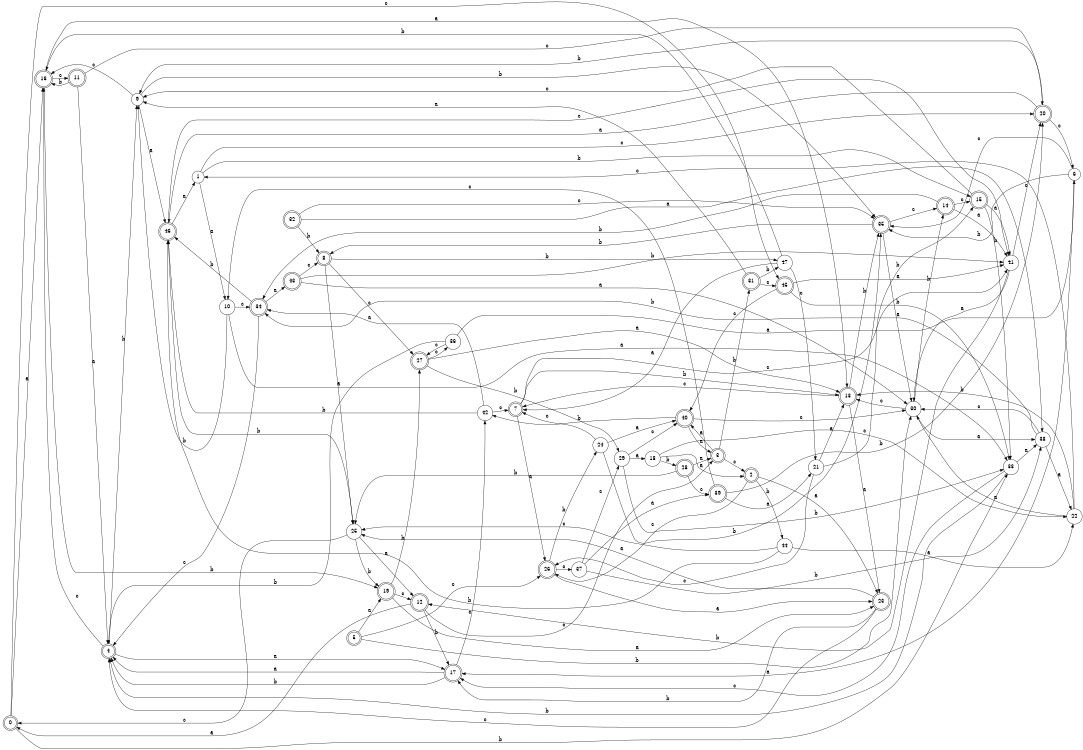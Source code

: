 digraph n39_6 {
__start0 [label="" shape="none"];

rankdir=LR;
size="8,5";

s0 [style="rounded,filled", color="black", fillcolor="white" shape="doublecircle", label="0"];
s1 [style="filled", color="black", fillcolor="white" shape="circle", label="1"];
s2 [style="rounded,filled", color="black", fillcolor="white" shape="doublecircle", label="2"];
s3 [style="rounded,filled", color="black", fillcolor="white" shape="doublecircle", label="3"];
s4 [style="rounded,filled", color="black", fillcolor="white" shape="doublecircle", label="4"];
s5 [style="rounded,filled", color="black", fillcolor="white" shape="doublecircle", label="5"];
s6 [style="filled", color="black", fillcolor="white" shape="circle", label="6"];
s7 [style="rounded,filled", color="black", fillcolor="white" shape="doublecircle", label="7"];
s8 [style="rounded,filled", color="black", fillcolor="white" shape="doublecircle", label="8"];
s9 [style="filled", color="black", fillcolor="white" shape="circle", label="9"];
s10 [style="filled", color="black", fillcolor="white" shape="circle", label="10"];
s11 [style="rounded,filled", color="black", fillcolor="white" shape="doublecircle", label="11"];
s12 [style="rounded,filled", color="black", fillcolor="white" shape="doublecircle", label="12"];
s13 [style="rounded,filled", color="black", fillcolor="white" shape="doublecircle", label="13"];
s14 [style="rounded,filled", color="black", fillcolor="white" shape="doublecircle", label="14"];
s15 [style="rounded,filled", color="black", fillcolor="white" shape="doublecircle", label="15"];
s16 [style="rounded,filled", color="black", fillcolor="white" shape="doublecircle", label="16"];
s17 [style="rounded,filled", color="black", fillcolor="white" shape="doublecircle", label="17"];
s18 [style="filled", color="black", fillcolor="white" shape="circle", label="18"];
s19 [style="rounded,filled", color="black", fillcolor="white" shape="doublecircle", label="19"];
s20 [style="rounded,filled", color="black", fillcolor="white" shape="doublecircle", label="20"];
s21 [style="filled", color="black", fillcolor="white" shape="circle", label="21"];
s22 [style="filled", color="black", fillcolor="white" shape="circle", label="22"];
s23 [style="rounded,filled", color="black", fillcolor="white" shape="doublecircle", label="23"];
s24 [style="filled", color="black", fillcolor="white" shape="circle", label="24"];
s25 [style="filled", color="black", fillcolor="white" shape="circle", label="25"];
s26 [style="rounded,filled", color="black", fillcolor="white" shape="doublecircle", label="26"];
s27 [style="rounded,filled", color="black", fillcolor="white" shape="doublecircle", label="27"];
s28 [style="rounded,filled", color="black", fillcolor="white" shape="doublecircle", label="28"];
s29 [style="filled", color="black", fillcolor="white" shape="circle", label="29"];
s30 [style="filled", color="black", fillcolor="white" shape="circle", label="30"];
s31 [style="rounded,filled", color="black", fillcolor="white" shape="doublecircle", label="31"];
s32 [style="rounded,filled", color="black", fillcolor="white" shape="doublecircle", label="32"];
s33 [style="filled", color="black", fillcolor="white" shape="circle", label="33"];
s34 [style="rounded,filled", color="black", fillcolor="white" shape="doublecircle", label="34"];
s35 [style="rounded,filled", color="black", fillcolor="white" shape="doublecircle", label="35"];
s36 [style="filled", color="black", fillcolor="white" shape="circle", label="36"];
s37 [style="filled", color="black", fillcolor="white" shape="circle", label="37"];
s38 [style="filled", color="black", fillcolor="white" shape="circle", label="38"];
s39 [style="rounded,filled", color="black", fillcolor="white" shape="doublecircle", label="39"];
s40 [style="rounded,filled", color="black", fillcolor="white" shape="doublecircle", label="40"];
s41 [style="filled", color="black", fillcolor="white" shape="circle", label="41"];
s42 [style="filled", color="black", fillcolor="white" shape="circle", label="42"];
s43 [style="rounded,filled", color="black", fillcolor="white" shape="doublecircle", label="43"];
s44 [style="filled", color="black", fillcolor="white" shape="circle", label="44"];
s45 [style="rounded,filled", color="black", fillcolor="white" shape="doublecircle", label="45"];
s46 [style="rounded,filled", color="black", fillcolor="white" shape="doublecircle", label="46"];
s47 [style="filled", color="black", fillcolor="white" shape="circle", label="47"];
s0 -> s16 [label="a"];
s0 -> s33 [label="b"];
s0 -> s45 [label="c"];
s1 -> s10 [label="a"];
s1 -> s15 [label="b"];
s1 -> s20 [label="c"];
s2 -> s23 [label="a"];
s2 -> s44 [label="b"];
s2 -> s26 [label="c"];
s3 -> s40 [label="a"];
s3 -> s31 [label="b"];
s3 -> s2 [label="c"];
s4 -> s17 [label="a"];
s4 -> s9 [label="b"];
s4 -> s16 [label="c"];
s5 -> s19 [label="a"];
s5 -> s30 [label="b"];
s5 -> s26 [label="c"];
s6 -> s17 [label="a"];
s6 -> s35 [label="b"];
s6 -> s35 [label="c"];
s7 -> s26 [label="a"];
s7 -> s13 [label="b"];
s7 -> s41 [label="c"];
s8 -> s25 [label="a"];
s8 -> s47 [label="b"];
s8 -> s27 [label="c"];
s9 -> s46 [label="a"];
s9 -> s35 [label="b"];
s9 -> s16 [label="c"];
s10 -> s33 [label="a"];
s10 -> s9 [label="b"];
s10 -> s34 [label="c"];
s11 -> s4 [label="a"];
s11 -> s16 [label="b"];
s11 -> s20 [label="c"];
s12 -> s0 [label="a"];
s12 -> s17 [label="b"];
s12 -> s3 [label="c"];
s13 -> s23 [label="a"];
s13 -> s35 [label="b"];
s13 -> s7 [label="c"];
s14 -> s41 [label="a"];
s14 -> s34 [label="b"];
s14 -> s15 [label="c"];
s15 -> s41 [label="a"];
s15 -> s33 [label="b"];
s15 -> s9 [label="c"];
s16 -> s13 [label="a"];
s16 -> s19 [label="b"];
s16 -> s11 [label="c"];
s17 -> s4 [label="a"];
s17 -> s4 [label="b"];
s17 -> s42 [label="c"];
s18 -> s2 [label="a"];
s18 -> s28 [label="b"];
s18 -> s22 [label="c"];
s19 -> s23 [label="a"];
s19 -> s27 [label="b"];
s19 -> s12 [label="c"];
s20 -> s46 [label="a"];
s20 -> s9 [label="b"];
s20 -> s6 [label="c"];
s21 -> s13 [label="a"];
s21 -> s15 [label="b"];
s21 -> s26 [label="c"];
s22 -> s30 [label="a"];
s22 -> s13 [label="b"];
s22 -> s1 [label="c"];
s23 -> s25 [label="a"];
s23 -> s17 [label="b"];
s23 -> s4 [label="c"];
s24 -> s40 [label="a"];
s24 -> s35 [label="b"];
s24 -> s7 [label="c"];
s25 -> s12 [label="a"];
s25 -> s19 [label="b"];
s25 -> s0 [label="c"];
s26 -> s23 [label="a"];
s26 -> s24 [label="b"];
s26 -> s37 [label="c"];
s27 -> s13 [label="a"];
s27 -> s29 [label="b"];
s27 -> s36 [label="c"];
s28 -> s3 [label="a"];
s28 -> s25 [label="b"];
s28 -> s39 [label="c"];
s29 -> s18 [label="a"];
s29 -> s33 [label="b"];
s29 -> s40 [label="c"];
s30 -> s38 [label="a"];
s30 -> s14 [label="b"];
s30 -> s13 [label="c"];
s31 -> s9 [label="a"];
s31 -> s47 [label="b"];
s31 -> s45 [label="c"];
s32 -> s38 [label="a"];
s32 -> s8 [label="b"];
s32 -> s35 [label="c"];
s33 -> s38 [label="a"];
s33 -> s4 [label="b"];
s33 -> s17 [label="c"];
s34 -> s43 [label="a"];
s34 -> s46 [label="b"];
s34 -> s4 [label="c"];
s35 -> s30 [label="a"];
s35 -> s8 [label="b"];
s35 -> s14 [label="c"];
s36 -> s6 [label="a"];
s36 -> s4 [label="b"];
s36 -> s27 [label="c"];
s37 -> s39 [label="a"];
s37 -> s38 [label="b"];
s37 -> s29 [label="c"];
s38 -> s22 [label="a"];
s38 -> s34 [label="b"];
s38 -> s30 [label="c"];
s39 -> s21 [label="a"];
s39 -> s20 [label="b"];
s39 -> s10 [label="c"];
s40 -> s3 [label="a"];
s40 -> s42 [label="b"];
s40 -> s30 [label="c"];
s41 -> s30 [label="a"];
s41 -> s12 [label="b"];
s41 -> s20 [label="c"];
s42 -> s34 [label="a"];
s42 -> s46 [label="b"];
s42 -> s7 [label="c"];
s43 -> s30 [label="a"];
s43 -> s41 [label="b"];
s43 -> s8 [label="c"];
s44 -> s22 [label="a"];
s44 -> s46 [label="b"];
s44 -> s25 [label="c"];
s45 -> s41 [label="a"];
s45 -> s33 [label="b"];
s45 -> s40 [label="c"];
s46 -> s1 [label="a"];
s46 -> s25 [label="b"];
s46 -> s41 [label="c"];
s47 -> s7 [label="a"];
s47 -> s16 [label="b"];
s47 -> s21 [label="c"];

}
